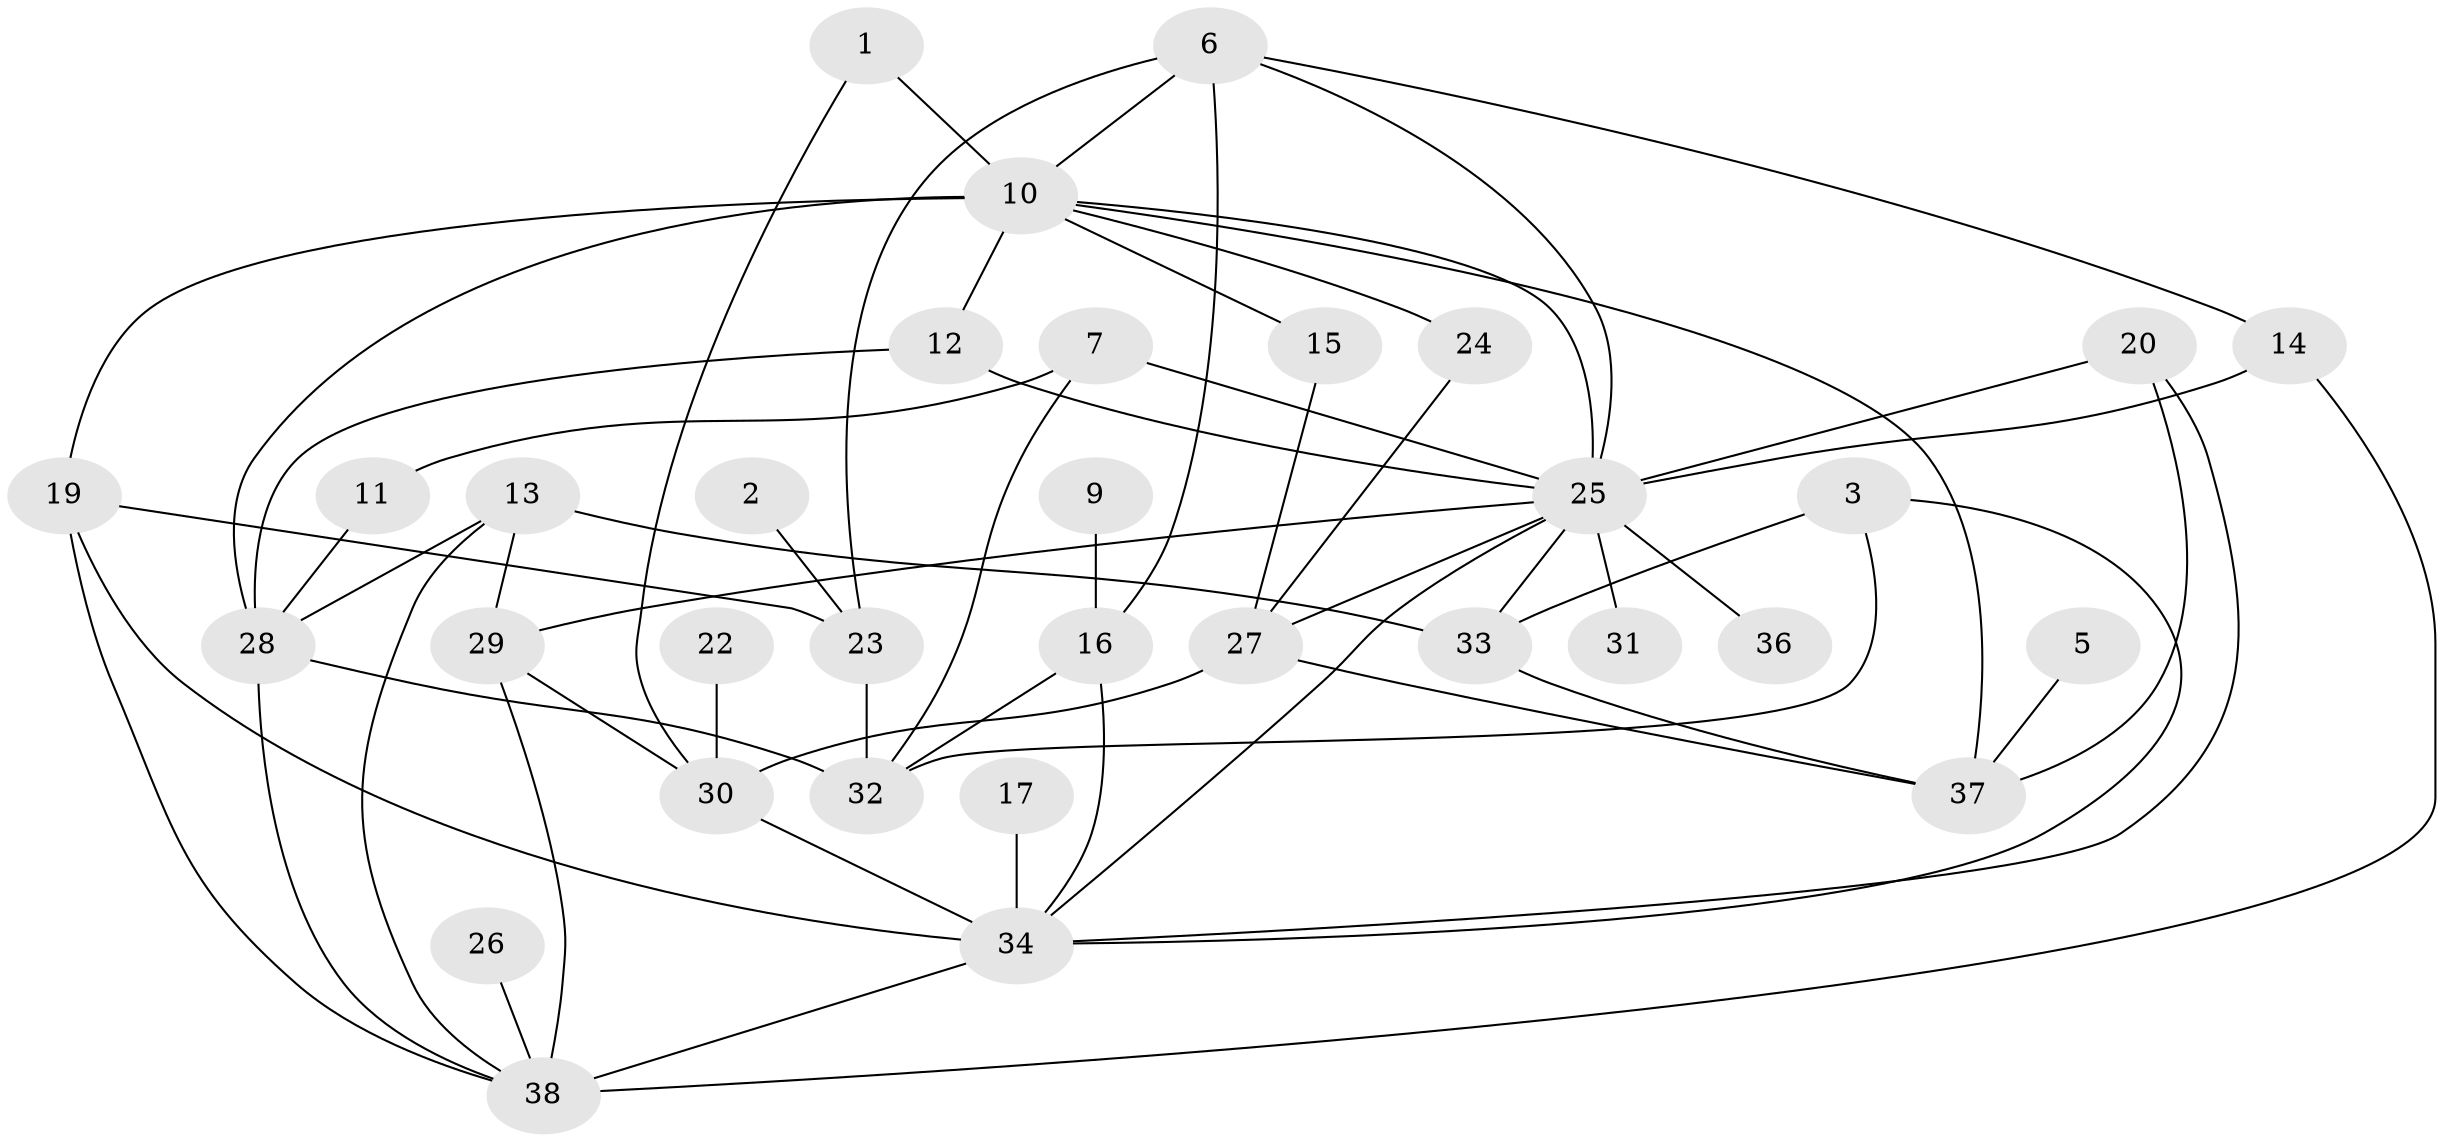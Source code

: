 // original degree distribution, {4: 0.11842105263157894, 1: 0.18421052631578946, 2: 0.21052631578947367, 3: 0.3026315789473684, 6: 0.039473684210526314, 0: 0.05263157894736842, 5: 0.07894736842105263, 7: 0.013157894736842105}
// Generated by graph-tools (version 1.1) at 2025/49/03/09/25 03:49:03]
// undirected, 33 vertices, 61 edges
graph export_dot {
graph [start="1"]
  node [color=gray90,style=filled];
  1;
  2;
  3;
  5;
  6;
  7;
  9;
  10;
  11;
  12;
  13;
  14;
  15;
  16;
  17;
  19;
  20;
  22;
  23;
  24;
  25;
  26;
  27;
  28;
  29;
  30;
  31;
  32;
  33;
  34;
  36;
  37;
  38;
  1 -- 10 [weight=1.0];
  1 -- 30 [weight=1.0];
  2 -- 23 [weight=1.0];
  3 -- 32 [weight=1.0];
  3 -- 33 [weight=1.0];
  3 -- 34 [weight=1.0];
  5 -- 37 [weight=1.0];
  6 -- 10 [weight=1.0];
  6 -- 14 [weight=1.0];
  6 -- 16 [weight=1.0];
  6 -- 23 [weight=1.0];
  6 -- 25 [weight=1.0];
  7 -- 11 [weight=1.0];
  7 -- 25 [weight=1.0];
  7 -- 32 [weight=1.0];
  9 -- 16 [weight=1.0];
  10 -- 12 [weight=1.0];
  10 -- 15 [weight=1.0];
  10 -- 19 [weight=2.0];
  10 -- 24 [weight=1.0];
  10 -- 25 [weight=1.0];
  10 -- 28 [weight=1.0];
  10 -- 37 [weight=1.0];
  11 -- 28 [weight=1.0];
  12 -- 25 [weight=1.0];
  12 -- 28 [weight=1.0];
  13 -- 28 [weight=1.0];
  13 -- 29 [weight=1.0];
  13 -- 33 [weight=1.0];
  13 -- 38 [weight=1.0];
  14 -- 25 [weight=1.0];
  14 -- 38 [weight=1.0];
  15 -- 27 [weight=1.0];
  16 -- 32 [weight=1.0];
  16 -- 34 [weight=1.0];
  17 -- 34 [weight=2.0];
  19 -- 23 [weight=1.0];
  19 -- 34 [weight=1.0];
  19 -- 38 [weight=1.0];
  20 -- 25 [weight=1.0];
  20 -- 34 [weight=1.0];
  20 -- 37 [weight=1.0];
  22 -- 30 [weight=1.0];
  23 -- 32 [weight=1.0];
  24 -- 27 [weight=1.0];
  25 -- 27 [weight=1.0];
  25 -- 29 [weight=1.0];
  25 -- 31 [weight=1.0];
  25 -- 33 [weight=1.0];
  25 -- 34 [weight=1.0];
  25 -- 36 [weight=2.0];
  26 -- 38 [weight=1.0];
  27 -- 30 [weight=1.0];
  27 -- 37 [weight=1.0];
  28 -- 32 [weight=1.0];
  28 -- 38 [weight=1.0];
  29 -- 30 [weight=1.0];
  29 -- 38 [weight=1.0];
  30 -- 34 [weight=1.0];
  33 -- 37 [weight=1.0];
  34 -- 38 [weight=2.0];
}
